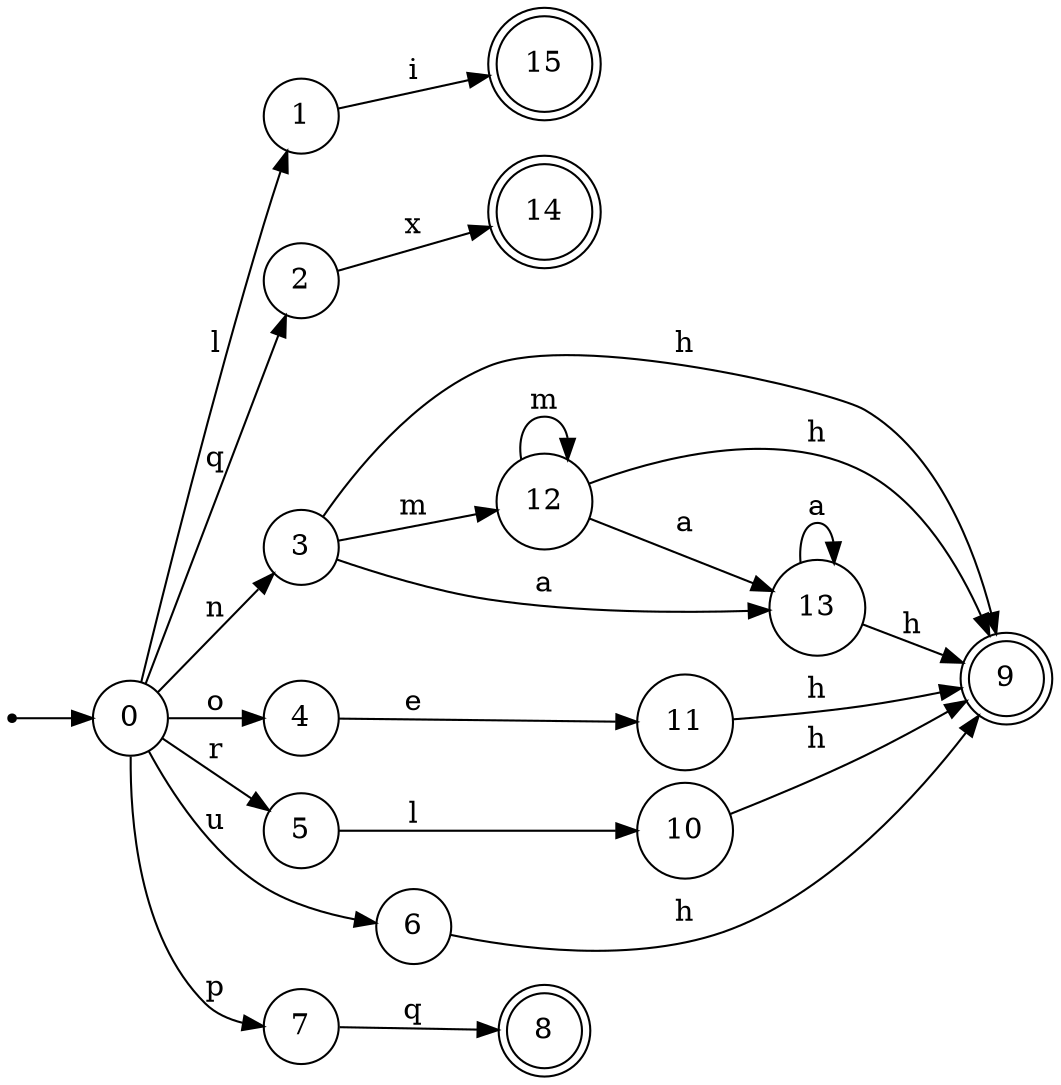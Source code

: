 digraph finite_state_machine {
rankdir=LR;
size="20,20";
node [shape = point]; "dummy0"
node [shape = circle]; "0";
"dummy0" -> "0";
node [shape = circle]; "1";
node [shape = circle]; "2";
node [shape = circle]; "3";
node [shape = circle]; "4";
node [shape = circle]; "5";
node [shape = circle]; "6";
node [shape = circle]; "7";
node [shape = doublecircle]; "8";node [shape = doublecircle]; "9";node [shape = circle]; "10";
node [shape = circle]; "11";
node [shape = circle]; "12";
node [shape = circle]; "13";
node [shape = doublecircle]; "14";node [shape = doublecircle]; "15";"0" -> "1" [label = "l"];
 "0" -> "2" [label = "q"];
 "0" -> "3" [label = "n"];
 "0" -> "4" [label = "o"];
 "0" -> "5" [label = "r"];
 "0" -> "6" [label = "u"];
 "0" -> "7" [label = "p"];
 "7" -> "8" [label = "q"];
 "6" -> "9" [label = "h"];
 "5" -> "10" [label = "l"];
 "10" -> "9" [label = "h"];
 "4" -> "11" [label = "e"];
 "11" -> "9" [label = "h"];
 "3" -> "12" [label = "m"];
 "3" -> "13" [label = "a"];
 "3" -> "9" [label = "h"];
 "13" -> "13" [label = "a"];
 "13" -> "9" [label = "h"];
 "12" -> "12" [label = "m"];
 "12" -> "13" [label = "a"];
 "12" -> "9" [label = "h"];
 "2" -> "14" [label = "x"];
 "1" -> "15" [label = "i"];
 }
